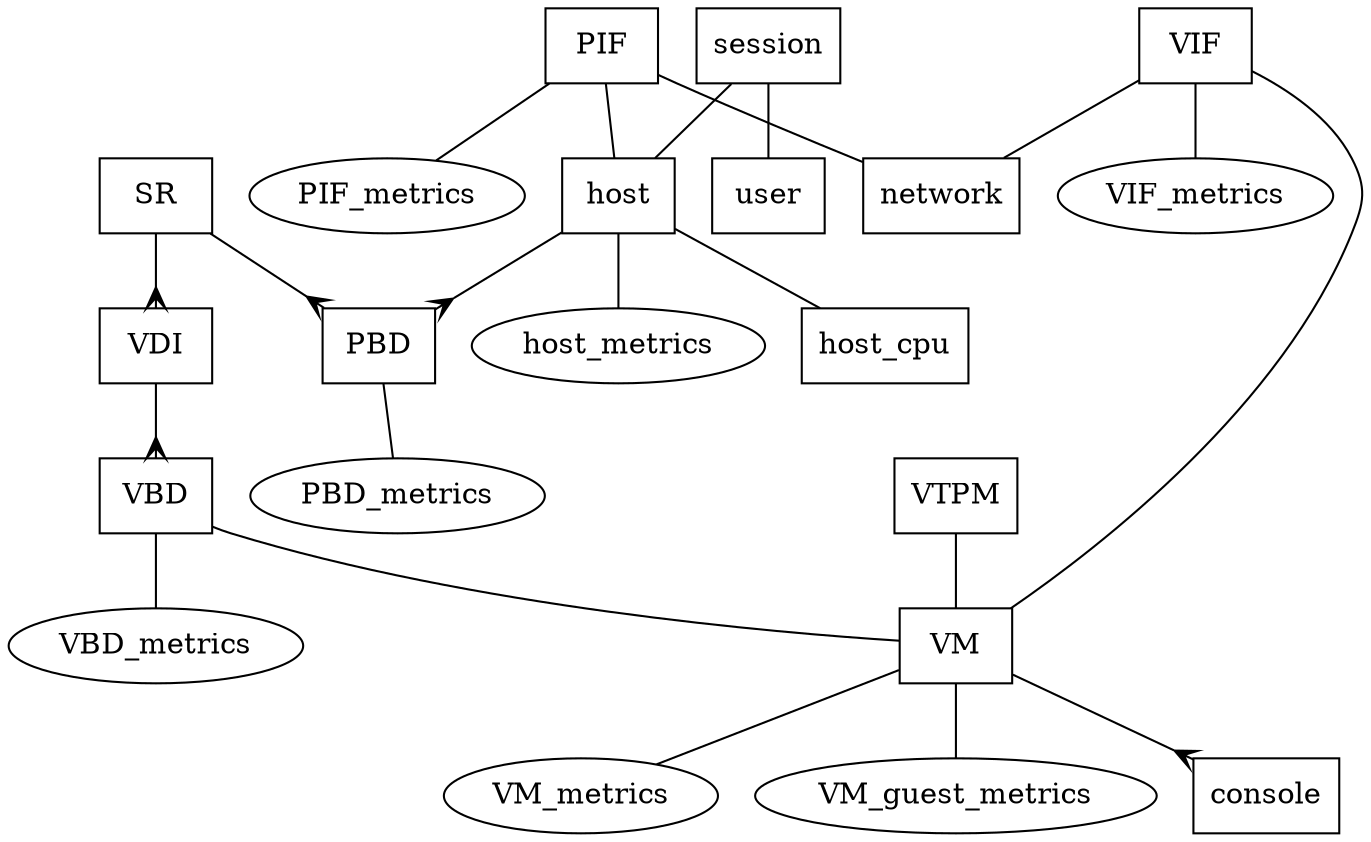 # Hand edited class diagram for the SDK -- HTML version
# this one mentions all the classes so the imagemap works

digraph "Xen-API Class Diagram" {
fontname="Verdana";

node [ shape=box ]; session VM host network VIF PIF SR VDI VBD PBD user;
node [shape=ellipse]; PIF_metrics VIF_metrics VM_metrics VBD_metrics PBD_metrics VM_guest_metrics host_metrics;
node [shape=box]; host_cpu console
session -> host [ arrowhead="none" ]
session -> user [ arrowhead="none" ]
VM -> VM_metrics [ arrowhead="none" ]
VM -> VM_guest_metrics [ arrowhead="none" ]
VM -> console [ arrowhead="crow" ]
host -> PBD [ arrowhead="crow", arrowtail="none" ]
host -> host_metrics [ arrowhead="none" ]
host -> host_cpu [ arrowhead="none" ]
VIF -> VM [ arrowhead="none", arrowtail="crow" ]
VIF -> network [ arrowhead="none", arrowtail="crow" ]
VIF -> VIF_metrics [ arrowhead="none" ]
PIF -> host [ arrowhead="none", arrowtail="crow" ]
PIF -> network [ arrowhead="none", arrowtail="crow" ]
PIF -> PIF_metrics [ arrowhead="none" ]
SR -> PBD [ arrowhead="crow", arrowtail="none" ]
PBD -> PBD_metrics [ arrowhead="none" ]
SR -> VDI [ arrowhead="crow", arrowtail="none" ]
VDI -> VBD [ arrowhead="crow", arrowtail="none" ]
VBD -> VM [ arrowhead="none", arrowtail="crow" ]
VTPM -> VM [ arrowhead="none", arrowtail="crow" ]
VBD -> VBD_metrics [ arrowhead="none" ]
}
